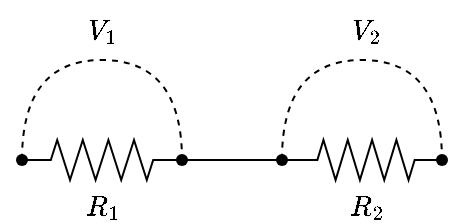 <mxfile version="24.7.17">
  <diagram name="Pagina-1" id="2Rz-Wd-GFn7TRyYq2-2L">
    <mxGraphModel dx="473" dy="274" grid="1" gridSize="10" guides="1" tooltips="1" connect="1" arrows="1" fold="1" page="1" pageScale="1" pageWidth="827" pageHeight="1169" math="1" shadow="0">
      <root>
        <mxCell id="0" />
        <mxCell id="1" parent="0" />
        <mxCell id="zLuMLTRsrYq4-Sg2jr1X-1" value="\(R_1\)" style="pointerEvents=1;verticalLabelPosition=bottom;shadow=0;dashed=0;align=center;html=1;verticalAlign=top;shape=mxgraph.electrical.resistors.resistor_2;" parent="1" vertex="1">
          <mxGeometry x="240" y="350" width="80" height="20" as="geometry" />
        </mxCell>
        <mxCell id="zLuMLTRsrYq4-Sg2jr1X-2" value="\(R_2\)" style="pointerEvents=1;verticalLabelPosition=bottom;shadow=0;dashed=0;align=center;html=1;verticalAlign=top;shape=mxgraph.electrical.resistors.resistor_2;" parent="1" vertex="1">
          <mxGeometry x="374" y="350" width="76" height="20" as="geometry" />
        </mxCell>
        <mxCell id="zLuMLTRsrYq4-Sg2jr1X-5" value="" style="endArrow=none;html=1;rounded=0;exitDx=0;exitDy=0;exitPerimeter=0;entryX=0;entryY=0.5;entryDx=0;entryDy=0;entryPerimeter=0;" parent="1" source="zLuMLTRsrYq4-Sg2jr1X-6" target="zLuMLTRsrYq4-Sg2jr1X-2" edge="1">
          <mxGeometry width="50" height="50" relative="1" as="geometry">
            <mxPoint x="370" y="380" as="sourcePoint" />
            <mxPoint x="420" y="330" as="targetPoint" />
          </mxGeometry>
        </mxCell>
        <mxCell id="zLuMLTRsrYq4-Sg2jr1X-7" value="" style="shape=waypoint;sketch=0;fillStyle=solid;size=6;pointerEvents=1;points=[];fillColor=none;resizable=0;rotatable=0;perimeter=centerPerimeter;snapToPoint=1;" parent="1" vertex="1">
          <mxGeometry x="230" y="350" width="20" height="20" as="geometry" />
        </mxCell>
        <mxCell id="zLuMLTRsrYq4-Sg2jr1X-10" value="" style="shape=waypoint;sketch=0;fillStyle=solid;size=6;pointerEvents=1;points=[];fillColor=none;resizable=0;rotatable=0;perimeter=centerPerimeter;snapToPoint=1;" parent="1" vertex="1">
          <mxGeometry x="360" y="350" width="20" height="20" as="geometry" />
        </mxCell>
        <mxCell id="zLuMLTRsrYq4-Sg2jr1X-11" value="" style="endArrow=none;html=1;rounded=0;exitX=1;exitY=0.5;exitDx=0;exitDy=0;exitPerimeter=0;entryDx=0;entryDy=0;entryPerimeter=0;" parent="1" source="zLuMLTRsrYq4-Sg2jr1X-1" target="zLuMLTRsrYq4-Sg2jr1X-6" edge="1">
          <mxGeometry width="50" height="50" relative="1" as="geometry">
            <mxPoint x="320" y="360" as="sourcePoint" />
            <mxPoint x="374" y="360" as="targetPoint" />
          </mxGeometry>
        </mxCell>
        <mxCell id="zLuMLTRsrYq4-Sg2jr1X-6" value="" style="shape=waypoint;sketch=0;fillStyle=solid;size=6;pointerEvents=1;points=[];fillColor=none;resizable=0;rotatable=0;perimeter=centerPerimeter;snapToPoint=1;" parent="1" vertex="1">
          <mxGeometry x="310" y="350" width="20" height="20" as="geometry" />
        </mxCell>
        <mxCell id="zLuMLTRsrYq4-Sg2jr1X-12" style="edgeStyle=orthogonalEdgeStyle;rounded=0;orthogonalLoop=1;jettySize=auto;html=1;entryX=0.636;entryY=0.364;entryDx=0;entryDy=0;entryPerimeter=0;endArrow=none;endFill=0;dashed=1;curved=1;" parent="1" source="zLuMLTRsrYq4-Sg2jr1X-7" target="zLuMLTRsrYq4-Sg2jr1X-6" edge="1">
          <mxGeometry relative="1" as="geometry">
            <Array as="points">
              <mxPoint x="240" y="310" />
              <mxPoint x="320" y="310" />
            </Array>
          </mxGeometry>
        </mxCell>
        <mxCell id="zLuMLTRsrYq4-Sg2jr1X-13" style="edgeStyle=orthogonalEdgeStyle;rounded=0;orthogonalLoop=1;jettySize=auto;html=1;entryX=0.636;entryY=0.364;entryDx=0;entryDy=0;entryPerimeter=0;endArrow=none;endFill=0;dashed=1;curved=1;" parent="1" edge="1">
          <mxGeometry relative="1" as="geometry">
            <mxPoint x="369.98" y="359.98" as="sourcePoint" />
            <mxPoint x="449.98" y="359.98" as="targetPoint" />
            <Array as="points">
              <mxPoint x="369.98" y="309.98" />
              <mxPoint x="449.98" y="309.98" />
            </Array>
          </mxGeometry>
        </mxCell>
        <mxCell id="zLuMLTRsrYq4-Sg2jr1X-8" value="" style="shape=waypoint;sketch=0;fillStyle=solid;size=6;pointerEvents=1;points=[];fillColor=none;resizable=0;rotatable=0;perimeter=centerPerimeter;snapToPoint=1;" parent="1" vertex="1">
          <mxGeometry x="440" y="350" width="20" height="20" as="geometry" />
        </mxCell>
        <mxCell id="zLuMLTRsrYq4-Sg2jr1X-17" value="\(V_1\)" style="text;html=1;align=center;verticalAlign=middle;whiteSpace=wrap;rounded=0;" parent="1" vertex="1">
          <mxGeometry x="250" y="280" width="60" height="30" as="geometry" />
        </mxCell>
        <mxCell id="zLuMLTRsrYq4-Sg2jr1X-18" value="\(V_2\)" style="text;html=1;align=center;verticalAlign=middle;whiteSpace=wrap;rounded=0;" parent="1" vertex="1">
          <mxGeometry x="382" y="280" width="60" height="30" as="geometry" />
        </mxCell>
      </root>
    </mxGraphModel>
  </diagram>
</mxfile>
